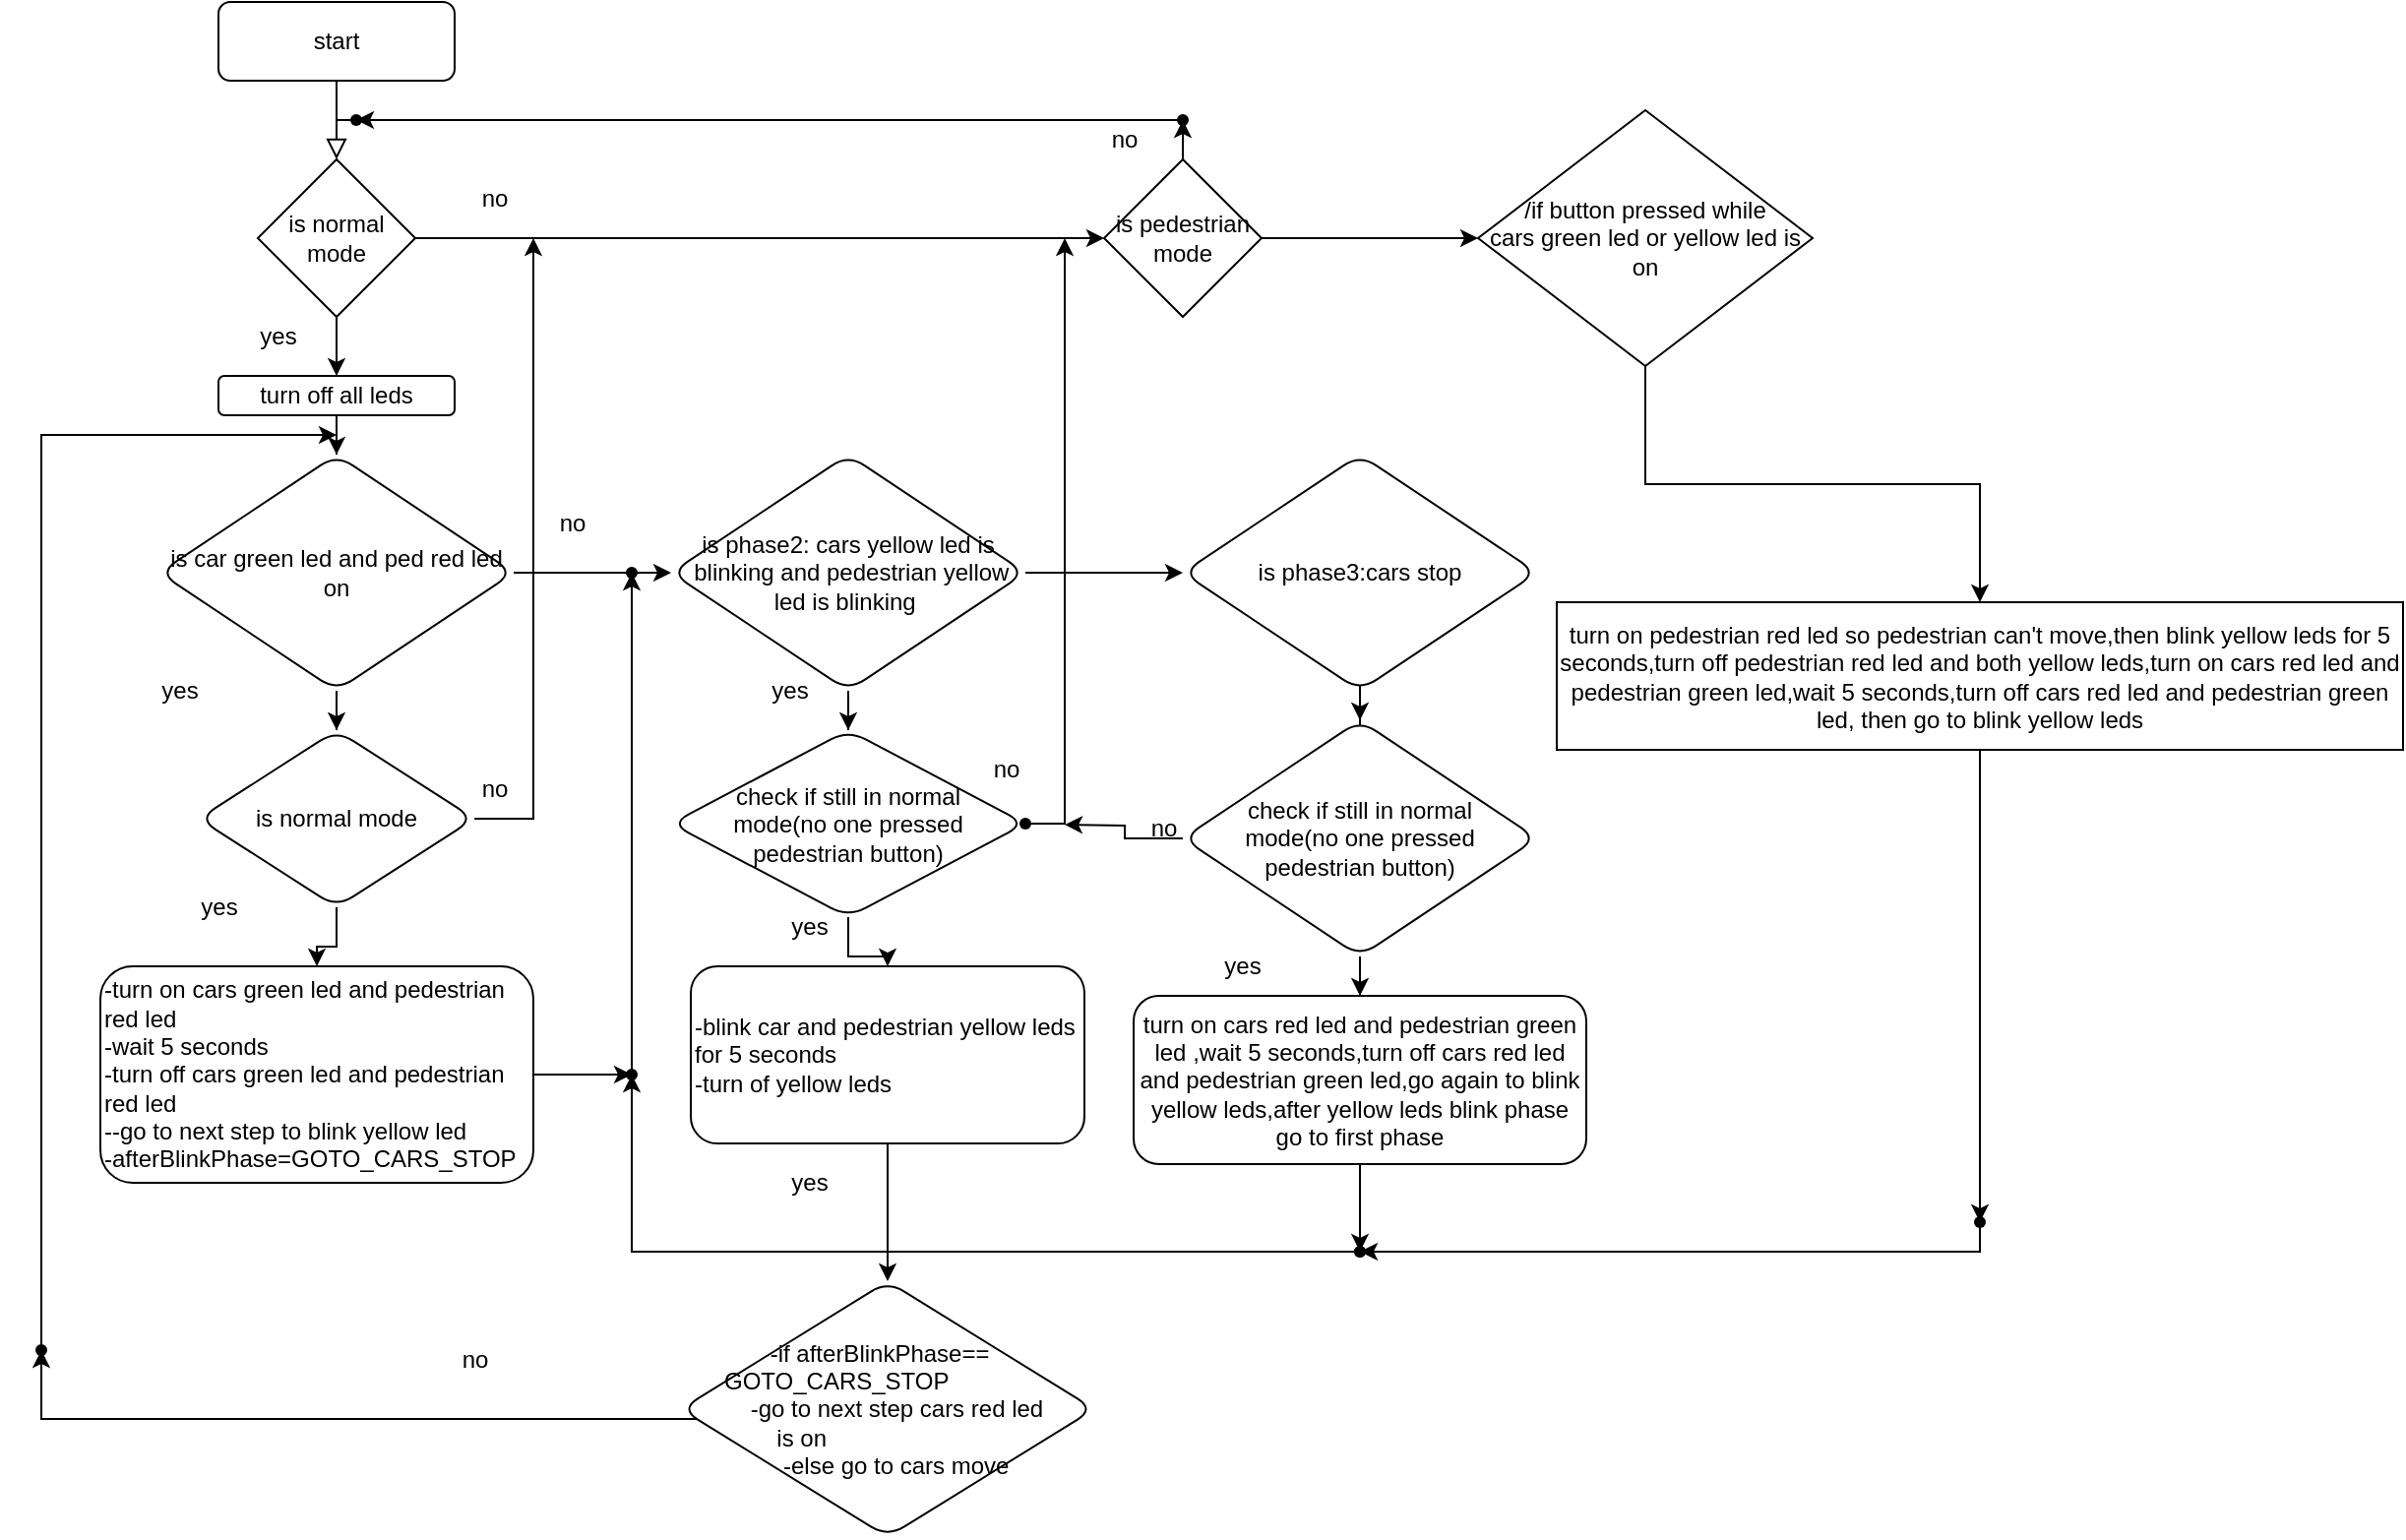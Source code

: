 <mxfile version="20.3.0" type="device"><diagram id="C5RBs43oDa-KdzZeNtuy" name="Page-1"><mxGraphModel dx="868" dy="553" grid="1" gridSize="10" guides="1" tooltips="1" connect="1" arrows="1" fold="1" page="1" pageScale="1" pageWidth="827" pageHeight="1169" math="0" shadow="0"><root><mxCell id="WIyWlLk6GJQsqaUBKTNV-0"/><mxCell id="WIyWlLk6GJQsqaUBKTNV-1" parent="WIyWlLk6GJQsqaUBKTNV-0"/><mxCell id="WIyWlLk6GJQsqaUBKTNV-2" value="" style="rounded=0;html=1;jettySize=auto;orthogonalLoop=1;fontSize=11;endArrow=block;endFill=0;endSize=8;strokeWidth=1;shadow=0;labelBackgroundColor=none;edgeStyle=orthogonalEdgeStyle;entryX=0.5;entryY=0;entryDx=0;entryDy=0;startArrow=none;" parent="WIyWlLk6GJQsqaUBKTNV-1" source="1IYUeN0Pdjwgo73z2f6--72" edge="1"><mxGeometry relative="1" as="geometry"><mxPoint x="220" y="160" as="targetPoint"/><Array as="points"/></mxGeometry></mxCell><mxCell id="WIyWlLk6GJQsqaUBKTNV-3" value="start" style="rounded=1;whiteSpace=wrap;html=1;fontSize=12;glass=0;strokeWidth=1;shadow=0;" parent="WIyWlLk6GJQsqaUBKTNV-1" vertex="1"><mxGeometry x="160" y="80" width="120" height="40" as="geometry"/></mxCell><mxCell id="1IYUeN0Pdjwgo73z2f6--6" value="" style="edgeStyle=orthogonalEdgeStyle;rounded=0;orthogonalLoop=1;jettySize=auto;html=1;" edge="1" parent="WIyWlLk6GJQsqaUBKTNV-1" source="1IYUeN0Pdjwgo73z2f6--4" target="1IYUeN0Pdjwgo73z2f6--5"><mxGeometry relative="1" as="geometry"/></mxCell><mxCell id="1IYUeN0Pdjwgo73z2f6--42" value="" style="edgeStyle=orthogonalEdgeStyle;rounded=0;orthogonalLoop=1;jettySize=auto;html=1;" edge="1" parent="WIyWlLk6GJQsqaUBKTNV-1" source="1IYUeN0Pdjwgo73z2f6--4" target="1IYUeN0Pdjwgo73z2f6--41"><mxGeometry relative="1" as="geometry"><Array as="points"><mxPoint x="320" y="200"/><mxPoint x="320" y="200"/></Array></mxGeometry></mxCell><mxCell id="1IYUeN0Pdjwgo73z2f6--4" value="is normal mode" style="rhombus;whiteSpace=wrap;html=1;" vertex="1" parent="WIyWlLk6GJQsqaUBKTNV-1"><mxGeometry x="180" y="160" width="80" height="80" as="geometry"/></mxCell><mxCell id="1IYUeN0Pdjwgo73z2f6--8" value="" style="edgeStyle=orthogonalEdgeStyle;rounded=0;orthogonalLoop=1;jettySize=auto;html=1;" edge="1" parent="WIyWlLk6GJQsqaUBKTNV-1" source="1IYUeN0Pdjwgo73z2f6--5" target="1IYUeN0Pdjwgo73z2f6--7"><mxGeometry relative="1" as="geometry"/></mxCell><mxCell id="1IYUeN0Pdjwgo73z2f6--5" value="turn off all leds" style="rounded=1;whiteSpace=wrap;html=1;" vertex="1" parent="WIyWlLk6GJQsqaUBKTNV-1"><mxGeometry x="160" y="270" width="120" height="20" as="geometry"/></mxCell><mxCell id="1IYUeN0Pdjwgo73z2f6--10" value="" style="edgeStyle=orthogonalEdgeStyle;rounded=0;orthogonalLoop=1;jettySize=auto;html=1;" edge="1" parent="WIyWlLk6GJQsqaUBKTNV-1" source="1IYUeN0Pdjwgo73z2f6--7" target="1IYUeN0Pdjwgo73z2f6--9"><mxGeometry relative="1" as="geometry"/></mxCell><mxCell id="1IYUeN0Pdjwgo73z2f6--14" value="" style="edgeStyle=orthogonalEdgeStyle;rounded=0;orthogonalLoop=1;jettySize=auto;html=1;" edge="1" parent="WIyWlLk6GJQsqaUBKTNV-1" source="1IYUeN0Pdjwgo73z2f6--7" target="1IYUeN0Pdjwgo73z2f6--13"><mxGeometry relative="1" as="geometry"/></mxCell><mxCell id="1IYUeN0Pdjwgo73z2f6--7" value="is car green led and ped red led on" style="rhombus;whiteSpace=wrap;html=1;rounded=1;" vertex="1" parent="WIyWlLk6GJQsqaUBKTNV-1"><mxGeometry x="130" y="310" width="180" height="120" as="geometry"/></mxCell><mxCell id="1IYUeN0Pdjwgo73z2f6--12" value="" style="edgeStyle=orthogonalEdgeStyle;rounded=0;orthogonalLoop=1;jettySize=auto;html=1;" edge="1" parent="WIyWlLk6GJQsqaUBKTNV-1" source="1IYUeN0Pdjwgo73z2f6--9" target="1IYUeN0Pdjwgo73z2f6--11"><mxGeometry relative="1" as="geometry"/></mxCell><mxCell id="1IYUeN0Pdjwgo73z2f6--47" value="" style="edgeStyle=orthogonalEdgeStyle;rounded=0;orthogonalLoop=1;jettySize=auto;html=1;" edge="1" parent="WIyWlLk6GJQsqaUBKTNV-1" source="1IYUeN0Pdjwgo73z2f6--9"><mxGeometry relative="1" as="geometry"><mxPoint x="320" y="200" as="targetPoint"/><Array as="points"><mxPoint x="320" y="495"/><mxPoint x="320" y="200"/></Array></mxGeometry></mxCell><mxCell id="1IYUeN0Pdjwgo73z2f6--9" value="is normal mode" style="rhombus;whiteSpace=wrap;html=1;rounded=1;" vertex="1" parent="WIyWlLk6GJQsqaUBKTNV-1"><mxGeometry x="150" y="450" width="140" height="90" as="geometry"/></mxCell><mxCell id="1IYUeN0Pdjwgo73z2f6--16" value="" style="edgeStyle=orthogonalEdgeStyle;rounded=0;orthogonalLoop=1;jettySize=auto;html=1;" edge="1" parent="WIyWlLk6GJQsqaUBKTNV-1" source="1IYUeN0Pdjwgo73z2f6--11" target="1IYUeN0Pdjwgo73z2f6--15"><mxGeometry relative="1" as="geometry"/></mxCell><mxCell id="1IYUeN0Pdjwgo73z2f6--11" value="-turn on cars green led and pedestrian red led&lt;br&gt;-wait 5 seconds&lt;br&gt;-turn off cars green led and pedestrian red led&lt;br&gt;--go to next step to blink yellow led&lt;br&gt;-afterBlinkPhase=GOTO_CARS_STOP" style="whiteSpace=wrap;html=1;rounded=1;align=left;" vertex="1" parent="WIyWlLk6GJQsqaUBKTNV-1"><mxGeometry x="100" y="570" width="220" height="110" as="geometry"/></mxCell><mxCell id="1IYUeN0Pdjwgo73z2f6--20" value="" style="edgeStyle=orthogonalEdgeStyle;rounded=0;orthogonalLoop=1;jettySize=auto;html=1;" edge="1" parent="WIyWlLk6GJQsqaUBKTNV-1" source="1IYUeN0Pdjwgo73z2f6--13" target="1IYUeN0Pdjwgo73z2f6--19"><mxGeometry relative="1" as="geometry"/></mxCell><mxCell id="1IYUeN0Pdjwgo73z2f6--46" value="" style="edgeStyle=orthogonalEdgeStyle;rounded=0;orthogonalLoop=1;jettySize=auto;html=1;" edge="1" parent="WIyWlLk6GJQsqaUBKTNV-1" source="1IYUeN0Pdjwgo73z2f6--13" target="1IYUeN0Pdjwgo73z2f6--45"><mxGeometry relative="1" as="geometry"/></mxCell><mxCell id="1IYUeN0Pdjwgo73z2f6--13" value="is phase2: cars yellow led is&lt;br&gt;&amp;nbsp;blinking and pedestrian yellow led is blinking&amp;nbsp;" style="rhombus;whiteSpace=wrap;html=1;rounded=1;" vertex="1" parent="WIyWlLk6GJQsqaUBKTNV-1"><mxGeometry x="390" y="310" width="180" height="120" as="geometry"/></mxCell><mxCell id="1IYUeN0Pdjwgo73z2f6--18" value="" style="edgeStyle=orthogonalEdgeStyle;rounded=0;orthogonalLoop=1;jettySize=auto;html=1;" edge="1" parent="WIyWlLk6GJQsqaUBKTNV-1" source="1IYUeN0Pdjwgo73z2f6--15" target="1IYUeN0Pdjwgo73z2f6--17"><mxGeometry relative="1" as="geometry"/></mxCell><mxCell id="1IYUeN0Pdjwgo73z2f6--15" value="" style="shape=waypoint;sketch=0;size=6;pointerEvents=1;points=[];fillColor=default;resizable=0;rotatable=0;perimeter=centerPerimeter;snapToPoint=1;align=left;rounded=1;" vertex="1" parent="WIyWlLk6GJQsqaUBKTNV-1"><mxGeometry x="350" y="605" width="40" height="40" as="geometry"/></mxCell><mxCell id="1IYUeN0Pdjwgo73z2f6--17" value="" style="shape=waypoint;sketch=0;size=6;pointerEvents=1;points=[];fillColor=default;resizable=0;rotatable=0;perimeter=centerPerimeter;snapToPoint=1;align=left;rounded=1;" vertex="1" parent="WIyWlLk6GJQsqaUBKTNV-1"><mxGeometry x="350" y="350" width="40" height="40" as="geometry"/></mxCell><mxCell id="1IYUeN0Pdjwgo73z2f6--22" value="" style="edgeStyle=orthogonalEdgeStyle;rounded=0;orthogonalLoop=1;jettySize=auto;html=1;" edge="1" parent="WIyWlLk6GJQsqaUBKTNV-1" source="1IYUeN0Pdjwgo73z2f6--19" target="1IYUeN0Pdjwgo73z2f6--21"><mxGeometry relative="1" as="geometry"/></mxCell><mxCell id="1IYUeN0Pdjwgo73z2f6--19" value="check if still in normal &lt;br&gt;mode(no one pressed &lt;br&gt;pedestrian button)" style="rhombus;whiteSpace=wrap;html=1;rounded=1;" vertex="1" parent="WIyWlLk6GJQsqaUBKTNV-1"><mxGeometry x="390" y="450" width="180" height="95" as="geometry"/></mxCell><mxCell id="1IYUeN0Pdjwgo73z2f6--28" value="" style="edgeStyle=orthogonalEdgeStyle;rounded=0;orthogonalLoop=1;jettySize=auto;html=1;" edge="1" parent="WIyWlLk6GJQsqaUBKTNV-1" source="1IYUeN0Pdjwgo73z2f6--21" target="1IYUeN0Pdjwgo73z2f6--27"><mxGeometry relative="1" as="geometry"/></mxCell><mxCell id="1IYUeN0Pdjwgo73z2f6--21" value="-blink car and pedestrian yellow leds for 5 seconds&lt;br&gt;-turn of yellow leds&lt;br&gt;" style="whiteSpace=wrap;html=1;rounded=1;align=left;" vertex="1" parent="WIyWlLk6GJQsqaUBKTNV-1"><mxGeometry x="400" y="570" width="200" height="90" as="geometry"/></mxCell><mxCell id="1IYUeN0Pdjwgo73z2f6--30" value="" style="edgeStyle=orthogonalEdgeStyle;rounded=0;orthogonalLoop=1;jettySize=auto;html=1;" edge="1" parent="WIyWlLk6GJQsqaUBKTNV-1" source="1IYUeN0Pdjwgo73z2f6--27" target="1IYUeN0Pdjwgo73z2f6--29"><mxGeometry relative="1" as="geometry"><mxPoint x="120" y="790" as="targetPoint"/><Array as="points"><mxPoint x="70" y="800"/></Array></mxGeometry></mxCell><mxCell id="1IYUeN0Pdjwgo73z2f6--27" value="&amp;nbsp; &amp;nbsp; &amp;nbsp; &amp;nbsp; &amp;nbsp; &amp;nbsp; &amp;nbsp;-if&amp;nbsp;afterBlinkPhase==&lt;br&gt;&amp;nbsp; &amp;nbsp; &amp;nbsp; GOTO_CARS_STOP&lt;br&gt;&amp;nbsp; &amp;nbsp; &amp;nbsp; &amp;nbsp; &amp;nbsp; -go to next step cars red led &lt;br&gt;&amp;nbsp; &amp;nbsp; &amp;nbsp; &amp;nbsp; &amp;nbsp; &amp;nbsp; &amp;nbsp; is on&lt;br&gt;&amp;nbsp; &amp;nbsp; &amp;nbsp; &amp;nbsp; &amp;nbsp; &amp;nbsp; &amp;nbsp; &amp;nbsp;-else go to cars move" style="rhombus;whiteSpace=wrap;html=1;align=left;rounded=1;" vertex="1" parent="WIyWlLk6GJQsqaUBKTNV-1"><mxGeometry x="395" y="730" width="210" height="130" as="geometry"/></mxCell><mxCell id="1IYUeN0Pdjwgo73z2f6--33" value="" style="edgeStyle=orthogonalEdgeStyle;rounded=0;orthogonalLoop=1;jettySize=auto;html=1;" edge="1" parent="WIyWlLk6GJQsqaUBKTNV-1" source="1IYUeN0Pdjwgo73z2f6--29"><mxGeometry relative="1" as="geometry"><mxPoint x="220" y="300" as="targetPoint"/><Array as="points"><mxPoint x="70" y="300"/></Array></mxGeometry></mxCell><mxCell id="1IYUeN0Pdjwgo73z2f6--29" value="" style="shape=waypoint;sketch=0;size=6;pointerEvents=1;points=[];fillColor=default;resizable=0;rotatable=0;perimeter=centerPerimeter;snapToPoint=1;align=left;rounded=1;" vertex="1" parent="WIyWlLk6GJQsqaUBKTNV-1"><mxGeometry x="50" y="745" width="40" height="40" as="geometry"/></mxCell><mxCell id="1IYUeN0Pdjwgo73z2f6--34" value="yes" style="text;html=1;align=center;verticalAlign=middle;resizable=0;points=[];autosize=1;strokeColor=none;fillColor=none;" vertex="1" parent="WIyWlLk6GJQsqaUBKTNV-1"><mxGeometry x="120" y="415" width="40" height="30" as="geometry"/></mxCell><mxCell id="1IYUeN0Pdjwgo73z2f6--35" value="no" style="text;html=1;strokeColor=none;fillColor=none;align=center;verticalAlign=middle;whiteSpace=wrap;rounded=0;" vertex="1" parent="WIyWlLk6GJQsqaUBKTNV-1"><mxGeometry x="310" y="330" width="60" height="30" as="geometry"/></mxCell><mxCell id="1IYUeN0Pdjwgo73z2f6--36" value="yes" style="text;html=1;align=center;verticalAlign=middle;resizable=0;points=[];autosize=1;strokeColor=none;fillColor=none;" vertex="1" parent="WIyWlLk6GJQsqaUBKTNV-1"><mxGeometry x="140" y="525" width="40" height="30" as="geometry"/></mxCell><mxCell id="1IYUeN0Pdjwgo73z2f6--37" value="yes" style="text;html=1;align=center;verticalAlign=middle;resizable=0;points=[];autosize=1;strokeColor=none;fillColor=none;" vertex="1" parent="WIyWlLk6GJQsqaUBKTNV-1"><mxGeometry x="430" y="415" width="40" height="30" as="geometry"/></mxCell><mxCell id="1IYUeN0Pdjwgo73z2f6--38" value="yes" style="text;html=1;align=center;verticalAlign=middle;resizable=0;points=[];autosize=1;strokeColor=none;fillColor=none;" vertex="1" parent="WIyWlLk6GJQsqaUBKTNV-1"><mxGeometry x="440" y="535" width="40" height="30" as="geometry"/></mxCell><mxCell id="1IYUeN0Pdjwgo73z2f6--39" value="yes" style="text;html=1;align=center;verticalAlign=middle;resizable=0;points=[];autosize=1;strokeColor=none;fillColor=none;" vertex="1" parent="WIyWlLk6GJQsqaUBKTNV-1"><mxGeometry x="440" y="665" width="40" height="30" as="geometry"/></mxCell><mxCell id="1IYUeN0Pdjwgo73z2f6--40" value="no" style="text;html=1;align=center;verticalAlign=middle;resizable=0;points=[];autosize=1;strokeColor=none;fillColor=none;" vertex="1" parent="WIyWlLk6GJQsqaUBKTNV-1"><mxGeometry x="270" y="755" width="40" height="30" as="geometry"/></mxCell><mxCell id="1IYUeN0Pdjwgo73z2f6--71" value="" style="edgeStyle=orthogonalEdgeStyle;rounded=0;orthogonalLoop=1;jettySize=auto;html=1;" edge="1" parent="WIyWlLk6GJQsqaUBKTNV-1" source="1IYUeN0Pdjwgo73z2f6--41" target="1IYUeN0Pdjwgo73z2f6--70"><mxGeometry relative="1" as="geometry"/></mxCell><mxCell id="1IYUeN0Pdjwgo73z2f6--77" value="" style="edgeStyle=orthogonalEdgeStyle;rounded=0;orthogonalLoop=1;jettySize=auto;html=1;" edge="1" parent="WIyWlLk6GJQsqaUBKTNV-1" source="1IYUeN0Pdjwgo73z2f6--41" target="1IYUeN0Pdjwgo73z2f6--76"><mxGeometry relative="1" as="geometry"/></mxCell><mxCell id="1IYUeN0Pdjwgo73z2f6--41" value="is pedestrian mode" style="rhombus;whiteSpace=wrap;html=1;" vertex="1" parent="WIyWlLk6GJQsqaUBKTNV-1"><mxGeometry x="610" y="160" width="80" height="80" as="geometry"/></mxCell><mxCell id="1IYUeN0Pdjwgo73z2f6--43" value="yes" style="text;html=1;align=center;verticalAlign=middle;resizable=0;points=[];autosize=1;strokeColor=none;fillColor=none;" vertex="1" parent="WIyWlLk6GJQsqaUBKTNV-1"><mxGeometry x="170" y="235" width="40" height="30" as="geometry"/></mxCell><mxCell id="1IYUeN0Pdjwgo73z2f6--44" value="no" style="text;html=1;align=center;verticalAlign=middle;resizable=0;points=[];autosize=1;strokeColor=none;fillColor=none;" vertex="1" parent="WIyWlLk6GJQsqaUBKTNV-1"><mxGeometry x="280" y="165" width="40" height="30" as="geometry"/></mxCell><mxCell id="1IYUeN0Pdjwgo73z2f6--56" value="" style="edgeStyle=orthogonalEdgeStyle;rounded=0;orthogonalLoop=1;jettySize=auto;html=1;" edge="1" parent="WIyWlLk6GJQsqaUBKTNV-1" source="1IYUeN0Pdjwgo73z2f6--45" target="1IYUeN0Pdjwgo73z2f6--55"><mxGeometry relative="1" as="geometry"/></mxCell><mxCell id="1IYUeN0Pdjwgo73z2f6--45" value="is phase3:cars stop" style="rhombus;whiteSpace=wrap;html=1;rounded=1;" vertex="1" parent="WIyWlLk6GJQsqaUBKTNV-1"><mxGeometry x="650" y="310" width="180" height="120" as="geometry"/></mxCell><mxCell id="1IYUeN0Pdjwgo73z2f6--48" value="no" style="text;html=1;align=center;verticalAlign=middle;resizable=0;points=[];autosize=1;strokeColor=none;fillColor=none;" vertex="1" parent="WIyWlLk6GJQsqaUBKTNV-1"><mxGeometry x="280" y="465" width="40" height="30" as="geometry"/></mxCell><mxCell id="1IYUeN0Pdjwgo73z2f6--52" value="" style="edgeStyle=orthogonalEdgeStyle;rounded=0;orthogonalLoop=1;jettySize=auto;html=1;" edge="1" parent="WIyWlLk6GJQsqaUBKTNV-1" source="1IYUeN0Pdjwgo73z2f6--49"><mxGeometry relative="1" as="geometry"><mxPoint x="590" y="200" as="targetPoint"/><Array as="points"><mxPoint x="590" y="498"/><mxPoint x="590" y="200"/></Array></mxGeometry></mxCell><mxCell id="1IYUeN0Pdjwgo73z2f6--49" value="" style="shape=waypoint;sketch=0;size=6;pointerEvents=1;points=[];fillColor=default;resizable=0;rotatable=0;perimeter=centerPerimeter;snapToPoint=1;rounded=1;" vertex="1" parent="WIyWlLk6GJQsqaUBKTNV-1"><mxGeometry x="550" y="477.5" width="40" height="40" as="geometry"/></mxCell><mxCell id="1IYUeN0Pdjwgo73z2f6--54" value="no" style="text;html=1;align=center;verticalAlign=middle;resizable=0;points=[];autosize=1;strokeColor=none;fillColor=none;" vertex="1" parent="WIyWlLk6GJQsqaUBKTNV-1"><mxGeometry x="540" y="455" width="40" height="30" as="geometry"/></mxCell><mxCell id="1IYUeN0Pdjwgo73z2f6--58" value="" style="edgeStyle=orthogonalEdgeStyle;rounded=0;orthogonalLoop=1;jettySize=auto;html=1;" edge="1" parent="WIyWlLk6GJQsqaUBKTNV-1" source="1IYUeN0Pdjwgo73z2f6--55" target="1IYUeN0Pdjwgo73z2f6--57"><mxGeometry relative="1" as="geometry"/></mxCell><mxCell id="1IYUeN0Pdjwgo73z2f6--63" value="" style="edgeStyle=orthogonalEdgeStyle;rounded=0;orthogonalLoop=1;jettySize=auto;html=1;" edge="1" parent="WIyWlLk6GJQsqaUBKTNV-1" source="1IYUeN0Pdjwgo73z2f6--55"><mxGeometry relative="1" as="geometry"><mxPoint x="590" y="498" as="targetPoint"/></mxGeometry></mxCell><mxCell id="1IYUeN0Pdjwgo73z2f6--55" value="check if still in normal&lt;br&gt;mode(no one pressed&lt;br&gt;pedestrian button)" style="rhombus;whiteSpace=wrap;html=1;rounded=1;" vertex="1" parent="WIyWlLk6GJQsqaUBKTNV-1"><mxGeometry x="650" y="445" width="180" height="120" as="geometry"/></mxCell><mxCell id="1IYUeN0Pdjwgo73z2f6--61" value="" style="edgeStyle=orthogonalEdgeStyle;rounded=0;orthogonalLoop=1;jettySize=auto;html=1;" edge="1" parent="WIyWlLk6GJQsqaUBKTNV-1" source="1IYUeN0Pdjwgo73z2f6--57" target="1IYUeN0Pdjwgo73z2f6--60"><mxGeometry relative="1" as="geometry"/></mxCell><mxCell id="1IYUeN0Pdjwgo73z2f6--57" value="turn on cars red led and pedestrian green led ,wait 5 seconds,turn off cars red led and pedestrian green led,go again to blink yellow leds,after yellow leds blink phase go to first phase" style="whiteSpace=wrap;html=1;rounded=1;" vertex="1" parent="WIyWlLk6GJQsqaUBKTNV-1"><mxGeometry x="625" y="585" width="230" height="85.5" as="geometry"/></mxCell><mxCell id="1IYUeN0Pdjwgo73z2f6--59" value="yes&lt;br&gt;" style="text;html=1;align=center;verticalAlign=middle;resizable=0;points=[];autosize=1;strokeColor=none;fillColor=none;" vertex="1" parent="WIyWlLk6GJQsqaUBKTNV-1"><mxGeometry x="660" y="555" width="40" height="30" as="geometry"/></mxCell><mxCell id="1IYUeN0Pdjwgo73z2f6--62" value="" style="edgeStyle=orthogonalEdgeStyle;rounded=0;orthogonalLoop=1;jettySize=auto;html=1;" edge="1" parent="WIyWlLk6GJQsqaUBKTNV-1" source="1IYUeN0Pdjwgo73z2f6--60" target="1IYUeN0Pdjwgo73z2f6--15"><mxGeometry relative="1" as="geometry"/></mxCell><mxCell id="1IYUeN0Pdjwgo73z2f6--60" value="" style="shape=waypoint;sketch=0;size=6;pointerEvents=1;points=[];fillColor=default;resizable=0;rotatable=0;perimeter=centerPerimeter;snapToPoint=1;rounded=1;" vertex="1" parent="WIyWlLk6GJQsqaUBKTNV-1"><mxGeometry x="720" y="695" width="40" height="40" as="geometry"/></mxCell><mxCell id="1IYUeN0Pdjwgo73z2f6--64" value="no" style="text;html=1;align=center;verticalAlign=middle;resizable=0;points=[];autosize=1;strokeColor=none;fillColor=none;" vertex="1" parent="WIyWlLk6GJQsqaUBKTNV-1"><mxGeometry x="620" y="485" width="40" height="30" as="geometry"/></mxCell><mxCell id="1IYUeN0Pdjwgo73z2f6--73" value="" style="edgeStyle=orthogonalEdgeStyle;rounded=0;orthogonalLoop=1;jettySize=auto;html=1;" edge="1" parent="WIyWlLk6GJQsqaUBKTNV-1" source="1IYUeN0Pdjwgo73z2f6--70" target="1IYUeN0Pdjwgo73z2f6--72"><mxGeometry relative="1" as="geometry"><Array as="points"><mxPoint x="650" y="140"/></Array></mxGeometry></mxCell><mxCell id="1IYUeN0Pdjwgo73z2f6--70" value="" style="shape=waypoint;sketch=0;size=6;pointerEvents=1;points=[];fillColor=default;resizable=0;rotatable=0;perimeter=centerPerimeter;snapToPoint=1;" vertex="1" parent="WIyWlLk6GJQsqaUBKTNV-1"><mxGeometry x="630" y="120" width="40" height="40" as="geometry"/></mxCell><mxCell id="1IYUeN0Pdjwgo73z2f6--72" value="" style="shape=waypoint;sketch=0;size=6;pointerEvents=1;points=[];fillColor=default;resizable=0;rotatable=0;perimeter=centerPerimeter;snapToPoint=1;" vertex="1" parent="WIyWlLk6GJQsqaUBKTNV-1"><mxGeometry x="210" y="120" width="40" height="40" as="geometry"/></mxCell><mxCell id="1IYUeN0Pdjwgo73z2f6--74" value="" style="rounded=0;html=1;jettySize=auto;orthogonalLoop=1;fontSize=11;endArrow=none;endFill=0;endSize=8;strokeWidth=1;shadow=0;labelBackgroundColor=none;edgeStyle=orthogonalEdgeStyle;entryDx=0;entryDy=0;" edge="1" parent="WIyWlLk6GJQsqaUBKTNV-1" source="WIyWlLk6GJQsqaUBKTNV-3" target="1IYUeN0Pdjwgo73z2f6--72"><mxGeometry relative="1" as="geometry"><mxPoint x="220" y="120" as="sourcePoint"/><mxPoint x="220" y="160" as="targetPoint"/><Array as="points"/></mxGeometry></mxCell><mxCell id="1IYUeN0Pdjwgo73z2f6--75" value="no" style="text;html=1;align=center;verticalAlign=middle;resizable=0;points=[];autosize=1;strokeColor=none;fillColor=none;" vertex="1" parent="WIyWlLk6GJQsqaUBKTNV-1"><mxGeometry x="600" y="135" width="40" height="30" as="geometry"/></mxCell><mxCell id="1IYUeN0Pdjwgo73z2f6--79" value="" style="edgeStyle=orthogonalEdgeStyle;rounded=0;orthogonalLoop=1;jettySize=auto;html=1;" edge="1" parent="WIyWlLk6GJQsqaUBKTNV-1" source="1IYUeN0Pdjwgo73z2f6--76" target="1IYUeN0Pdjwgo73z2f6--78"><mxGeometry relative="1" as="geometry"/></mxCell><mxCell id="1IYUeN0Pdjwgo73z2f6--76" value="/if button pressed while &lt;br&gt;cars green led or yellow led is on" style="rhombus;whiteSpace=wrap;html=1;" vertex="1" parent="WIyWlLk6GJQsqaUBKTNV-1"><mxGeometry x="800" y="135" width="170" height="130" as="geometry"/></mxCell><mxCell id="1IYUeN0Pdjwgo73z2f6--81" value="" style="edgeStyle=orthogonalEdgeStyle;rounded=0;orthogonalLoop=1;jettySize=auto;html=1;" edge="1" parent="WIyWlLk6GJQsqaUBKTNV-1" source="1IYUeN0Pdjwgo73z2f6--78" target="1IYUeN0Pdjwgo73z2f6--80"><mxGeometry relative="1" as="geometry"/></mxCell><mxCell id="1IYUeN0Pdjwgo73z2f6--78" value="turn on pedestrian red led so pedestrian can't move,then blink yellow leds for 5 seconds,turn off pedestrian red led and both yellow leds,turn on cars red led and pedestrian green led,wait 5 seconds,turn off cars red led and pedestrian green led, then go to blink yellow leds" style="whiteSpace=wrap;html=1;" vertex="1" parent="WIyWlLk6GJQsqaUBKTNV-1"><mxGeometry x="840" y="385" width="430" height="75" as="geometry"/></mxCell><mxCell id="1IYUeN0Pdjwgo73z2f6--83" value="" style="edgeStyle=orthogonalEdgeStyle;rounded=0;orthogonalLoop=1;jettySize=auto;html=1;" edge="1" parent="WIyWlLk6GJQsqaUBKTNV-1" source="1IYUeN0Pdjwgo73z2f6--80" target="1IYUeN0Pdjwgo73z2f6--82"><mxGeometry relative="1" as="geometry"><Array as="points"><mxPoint x="1055" y="715"/></Array></mxGeometry></mxCell><mxCell id="1IYUeN0Pdjwgo73z2f6--80" value="" style="shape=waypoint;sketch=0;size=6;pointerEvents=1;points=[];fillColor=default;resizable=0;rotatable=0;perimeter=centerPerimeter;snapToPoint=1;" vertex="1" parent="WIyWlLk6GJQsqaUBKTNV-1"><mxGeometry x="1035" y="680" width="40" height="40" as="geometry"/></mxCell><mxCell id="1IYUeN0Pdjwgo73z2f6--82" value="" style="shape=waypoint;sketch=0;size=6;pointerEvents=1;points=[];fillColor=default;resizable=0;rotatable=0;perimeter=centerPerimeter;snapToPoint=1;" vertex="1" parent="WIyWlLk6GJQsqaUBKTNV-1"><mxGeometry x="720" y="695" width="40" height="40" as="geometry"/></mxCell></root></mxGraphModel></diagram></mxfile>